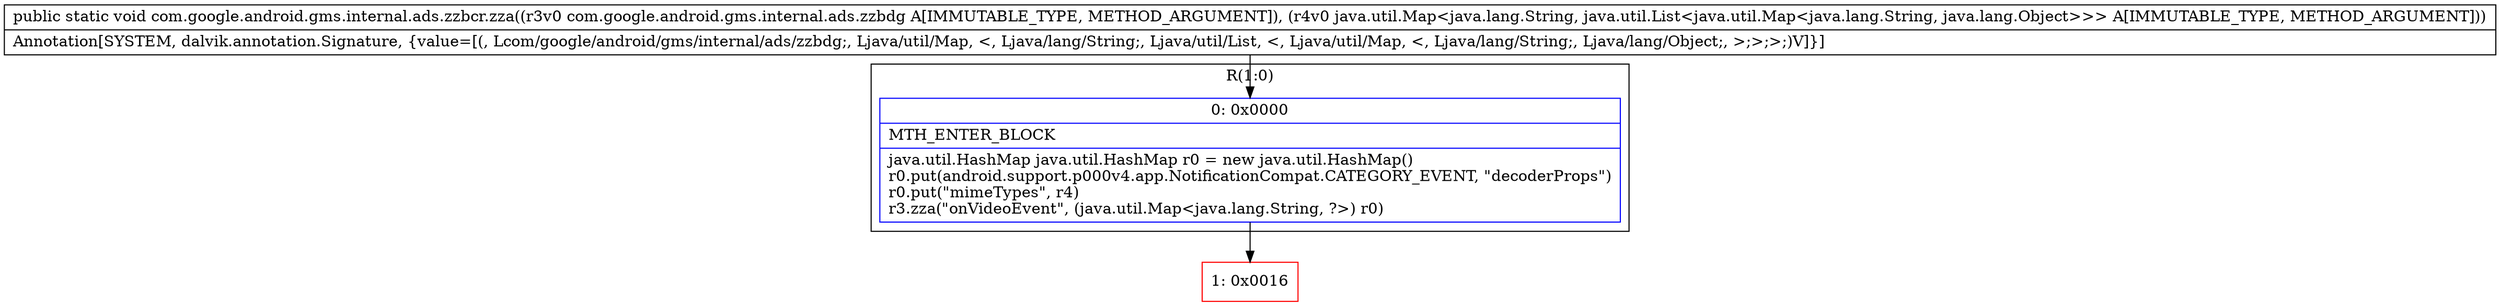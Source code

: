 digraph "CFG forcom.google.android.gms.internal.ads.zzbcr.zza(Lcom\/google\/android\/gms\/internal\/ads\/zzbdg;Ljava\/util\/Map;)V" {
subgraph cluster_Region_191768001 {
label = "R(1:0)";
node [shape=record,color=blue];
Node_0 [shape=record,label="{0\:\ 0x0000|MTH_ENTER_BLOCK\l|java.util.HashMap java.util.HashMap r0 = new java.util.HashMap()\lr0.put(android.support.p000v4.app.NotificationCompat.CATEGORY_EVENT, \"decoderProps\")\lr0.put(\"mimeTypes\", r4)\lr3.zza(\"onVideoEvent\", (java.util.Map\<java.lang.String, ?\>) r0)\l}"];
}
Node_1 [shape=record,color=red,label="{1\:\ 0x0016}"];
MethodNode[shape=record,label="{public static void com.google.android.gms.internal.ads.zzbcr.zza((r3v0 com.google.android.gms.internal.ads.zzbdg A[IMMUTABLE_TYPE, METHOD_ARGUMENT]), (r4v0 java.util.Map\<java.lang.String, java.util.List\<java.util.Map\<java.lang.String, java.lang.Object\>\>\> A[IMMUTABLE_TYPE, METHOD_ARGUMENT]))  | Annotation[SYSTEM, dalvik.annotation.Signature, \{value=[(, Lcom\/google\/android\/gms\/internal\/ads\/zzbdg;, Ljava\/util\/Map, \<, Ljava\/lang\/String;, Ljava\/util\/List, \<, Ljava\/util\/Map, \<, Ljava\/lang\/String;, Ljava\/lang\/Object;, \>;\>;\>;)V]\}]\l}"];
MethodNode -> Node_0;
Node_0 -> Node_1;
}


